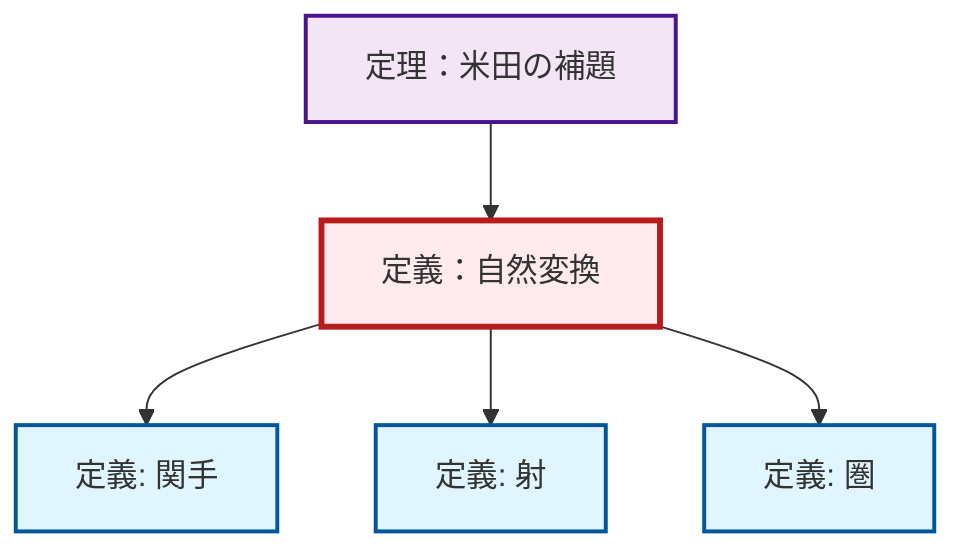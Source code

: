 graph TD
    classDef definition fill:#e1f5fe,stroke:#01579b,stroke-width:2px
    classDef theorem fill:#f3e5f5,stroke:#4a148c,stroke-width:2px
    classDef axiom fill:#fff3e0,stroke:#e65100,stroke-width:2px
    classDef example fill:#e8f5e9,stroke:#1b5e20,stroke-width:2px
    classDef current fill:#ffebee,stroke:#b71c1c,stroke-width:3px
    def-natural-transformation["定義：自然変換"]:::definition
    thm-yoneda["定理：米田の補題"]:::theorem
    def-category["定義: 圏"]:::definition
    def-morphism["定義: 射"]:::definition
    def-functor["定義: 関手"]:::definition
    thm-yoneda --> def-natural-transformation
    def-natural-transformation --> def-functor
    def-natural-transformation --> def-morphism
    def-natural-transformation --> def-category
    class def-natural-transformation current